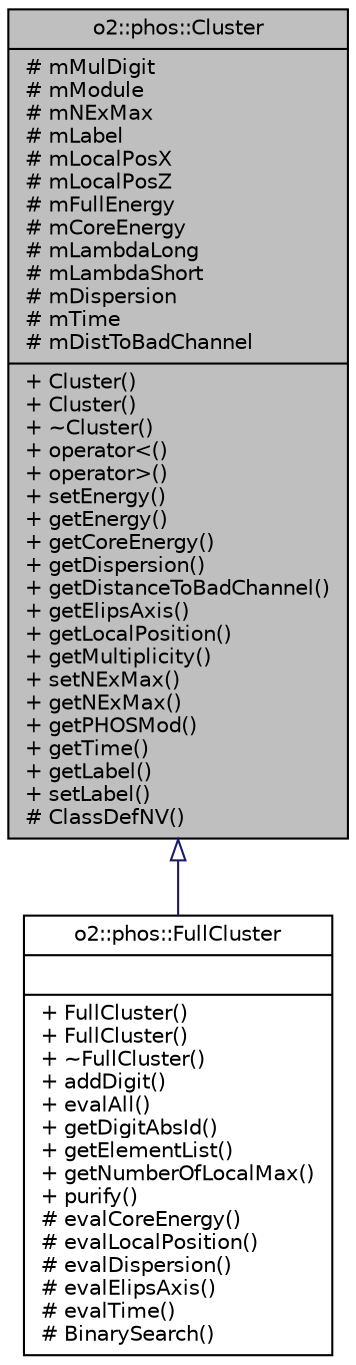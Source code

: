 digraph "o2::phos::Cluster"
{
 // INTERACTIVE_SVG=YES
  bgcolor="transparent";
  edge [fontname="Helvetica",fontsize="10",labelfontname="Helvetica",labelfontsize="10"];
  node [fontname="Helvetica",fontsize="10",shape=record];
  Node0 [label="{o2::phos::Cluster\n|# mMulDigit\l# mModule\l# mNExMax\l# mLabel\l# mLocalPosX\l# mLocalPosZ\l# mFullEnergy\l# mCoreEnergy\l# mLambdaLong\l# mLambdaShort\l# mDispersion\l# mTime\l# mDistToBadChannel\l|+ Cluster()\l+ Cluster()\l+ ~Cluster()\l+ operator\<()\l+ operator\>()\l+ setEnergy()\l+ getEnergy()\l+ getCoreEnergy()\l+ getDispersion()\l+ getDistanceToBadChannel()\l+ getElipsAxis()\l+ getLocalPosition()\l+ getMultiplicity()\l+ setNExMax()\l+ getNExMax()\l+ getPHOSMod()\l+ getTime()\l+ getLabel()\l+ setLabel()\l# ClassDefNV()\l}",height=0.2,width=0.4,color="black", fillcolor="grey75", style="filled", fontcolor="black"];
  Node0 -> Node1 [dir="back",color="midnightblue",fontsize="10",style="solid",arrowtail="onormal",fontname="Helvetica"];
  Node1 [label="{o2::phos::FullCluster\n||+ FullCluster()\l+ FullCluster()\l+ ~FullCluster()\l+ addDigit()\l+ evalAll()\l+ getDigitAbsId()\l+ getElementList()\l+ getNumberOfLocalMax()\l+ purify()\l# evalCoreEnergy()\l# evalLocalPosition()\l# evalDispersion()\l# evalElipsAxis()\l# evalTime()\l# BinarySearch()\l}",height=0.2,width=0.4,color="black",URL="$dd/db5/classo2_1_1phos_1_1FullCluster.html",tooltip="PHOS cluster implementation. "];
}
